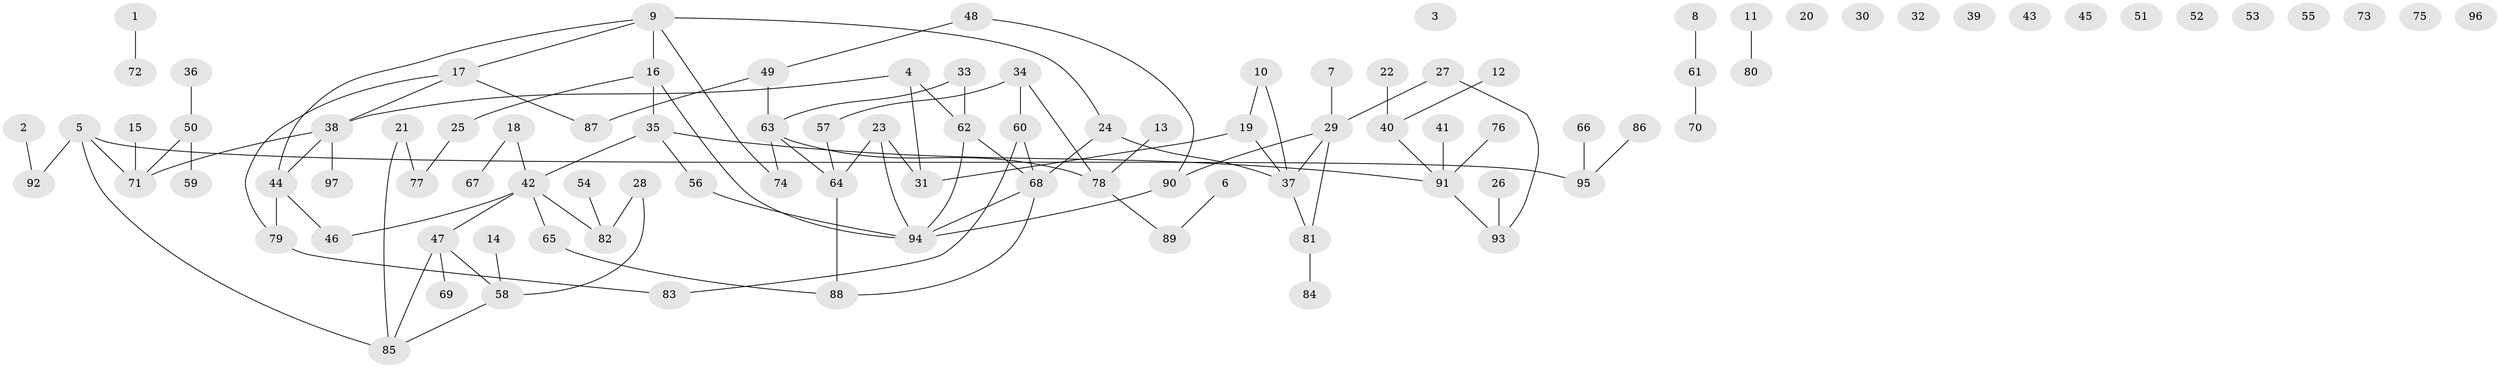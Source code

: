 // coarse degree distribution, {0: 0.3541666666666667, 1: 0.16666666666666666, 4: 0.08333333333333333, 2: 0.125, 3: 0.10416666666666667, 5: 0.10416666666666667, 6: 0.020833333333333332, 7: 0.041666666666666664}
// Generated by graph-tools (version 1.1) at 2025/42/03/04/25 21:42:18]
// undirected, 97 vertices, 105 edges
graph export_dot {
graph [start="1"]
  node [color=gray90,style=filled];
  1;
  2;
  3;
  4;
  5;
  6;
  7;
  8;
  9;
  10;
  11;
  12;
  13;
  14;
  15;
  16;
  17;
  18;
  19;
  20;
  21;
  22;
  23;
  24;
  25;
  26;
  27;
  28;
  29;
  30;
  31;
  32;
  33;
  34;
  35;
  36;
  37;
  38;
  39;
  40;
  41;
  42;
  43;
  44;
  45;
  46;
  47;
  48;
  49;
  50;
  51;
  52;
  53;
  54;
  55;
  56;
  57;
  58;
  59;
  60;
  61;
  62;
  63;
  64;
  65;
  66;
  67;
  68;
  69;
  70;
  71;
  72;
  73;
  74;
  75;
  76;
  77;
  78;
  79;
  80;
  81;
  82;
  83;
  84;
  85;
  86;
  87;
  88;
  89;
  90;
  91;
  92;
  93;
  94;
  95;
  96;
  97;
  1 -- 72;
  2 -- 92;
  4 -- 31;
  4 -- 38;
  4 -- 62;
  5 -- 71;
  5 -- 85;
  5 -- 92;
  5 -- 95;
  6 -- 89;
  7 -- 29;
  8 -- 61;
  9 -- 16;
  9 -- 17;
  9 -- 24;
  9 -- 44;
  9 -- 74;
  10 -- 19;
  10 -- 37;
  11 -- 80;
  12 -- 40;
  13 -- 78;
  14 -- 58;
  15 -- 71;
  16 -- 25;
  16 -- 35;
  16 -- 94;
  17 -- 38;
  17 -- 79;
  17 -- 87;
  18 -- 42;
  18 -- 67;
  19 -- 31;
  19 -- 37;
  21 -- 77;
  21 -- 85;
  22 -- 40;
  23 -- 31;
  23 -- 64;
  23 -- 94;
  24 -- 37;
  24 -- 68;
  25 -- 77;
  26 -- 93;
  27 -- 29;
  27 -- 93;
  28 -- 58;
  28 -- 82;
  29 -- 37;
  29 -- 81;
  29 -- 90;
  33 -- 62;
  33 -- 63;
  34 -- 57;
  34 -- 60;
  34 -- 78;
  35 -- 42;
  35 -- 56;
  35 -- 91;
  36 -- 50;
  37 -- 81;
  38 -- 44;
  38 -- 71;
  38 -- 97;
  40 -- 91;
  41 -- 91;
  42 -- 46;
  42 -- 47;
  42 -- 65;
  42 -- 82;
  44 -- 46;
  44 -- 79;
  47 -- 58;
  47 -- 69;
  47 -- 85;
  48 -- 49;
  48 -- 90;
  49 -- 63;
  49 -- 87;
  50 -- 59;
  50 -- 71;
  54 -- 82;
  56 -- 94;
  57 -- 64;
  58 -- 85;
  60 -- 68;
  60 -- 83;
  61 -- 70;
  62 -- 68;
  62 -- 94;
  63 -- 64;
  63 -- 74;
  63 -- 78;
  64 -- 88;
  65 -- 88;
  66 -- 95;
  68 -- 88;
  68 -- 94;
  76 -- 91;
  78 -- 89;
  79 -- 83;
  81 -- 84;
  86 -- 95;
  90 -- 94;
  91 -- 93;
}
